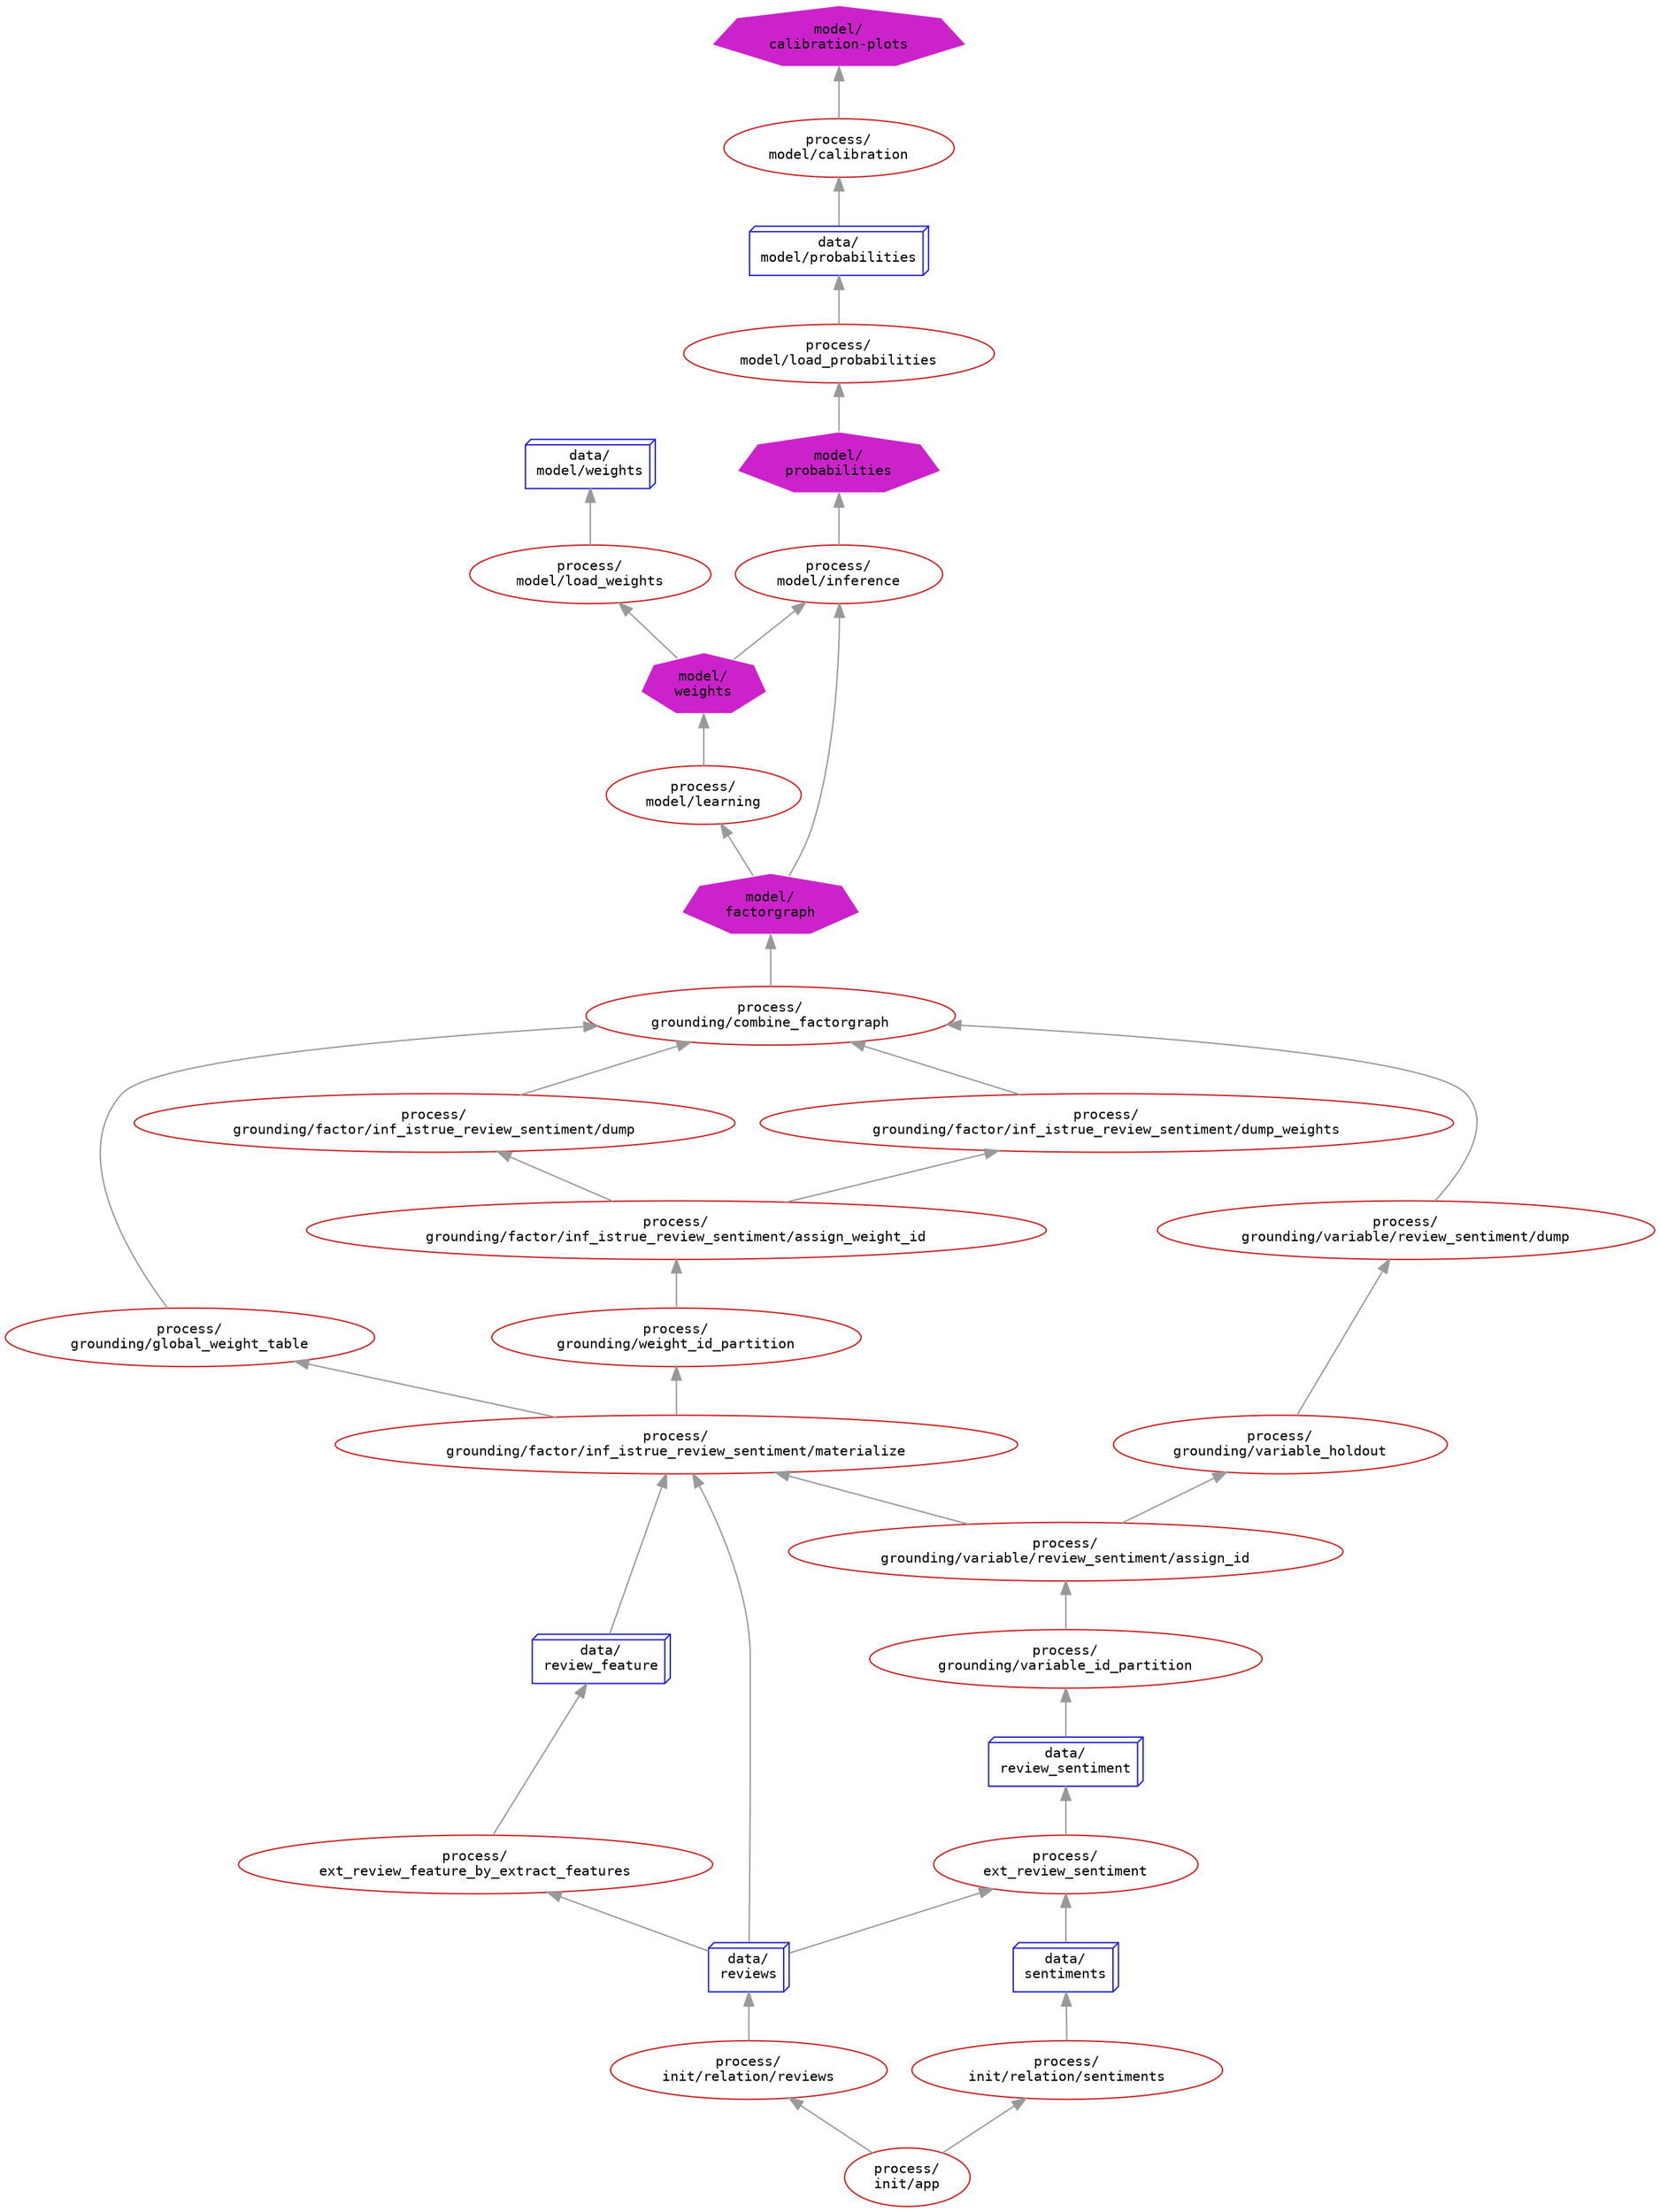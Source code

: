 
digraph "movie-review data flow" {
    graph[rankdir=BT  # bottom-to-top drawing (or RL/right-to-left may also make sense)
    ];
    node [shape=box
         ,style=dotted
         ,fontsize=10
         ,fontname="Ubuntu Mono,Envy Code R,Oxygen Mono,Consolas,Menlo,Monaco,Andale Mono"
    ];
    edge [color="#999999"];


"process/
init/app" [shape=ellipse  color="#cc2222" style=solid];

"process/
init/relation/reviews" [shape=ellipse  color="#cc2222" style=solid];

"process/
init/app" -> "process/
init/relation/reviews" [
label=""

];

"process/
init/relation/sentiments" [shape=ellipse  color="#cc2222" style=solid];

"process/
init/app" -> "process/
init/relation/sentiments" [
label=""

];

"process/
ext_review_feature_by_extract_features" [shape=ellipse  color="#cc2222" style=solid];

"data/
reviews" -> "process/
ext_review_feature_by_extract_features" [
label=""

];

"process/
ext_review_sentiment" [shape=ellipse  color="#cc2222" style=solid];

"data/
reviews" -> "process/
ext_review_sentiment" [
label=""

];

"data/
sentiments" -> "process/
ext_review_sentiment" [
label=""

];

"process/
grounding/variable_id_partition" [shape=ellipse  color="#cc2222" style=solid];

"data/
review_sentiment" -> "process/
grounding/variable_id_partition" [
label=""

];

"process/
grounding/variable/review_sentiment/assign_id" [shape=ellipse  color="#cc2222" style=solid];

"process/
grounding/variable_id_partition" -> "process/
grounding/variable/review_sentiment/assign_id" [
label=""

];

"process/
grounding/variable_holdout" [shape=ellipse  color="#cc2222" style=solid];

"process/
grounding/variable/review_sentiment/assign_id" -> "process/
grounding/variable_holdout" [
label=""

];

"process/
grounding/variable/review_sentiment/dump" [shape=ellipse  color="#cc2222" style=solid];

"process/
grounding/variable_holdout" -> "process/
grounding/variable/review_sentiment/dump" [
label=""

];

"process/
grounding/factor/inf_istrue_review_sentiment/materialize" [shape=ellipse  color="#cc2222" style=solid];

"data/
review_feature" -> "process/
grounding/factor/inf_istrue_review_sentiment/materialize" [
label=""

];

"data/
reviews" -> "process/
grounding/factor/inf_istrue_review_sentiment/materialize" [
label=""

];

"process/
grounding/variable/review_sentiment/assign_id" -> "process/
grounding/factor/inf_istrue_review_sentiment/materialize" [
label=""

];

"process/
grounding/weight_id_partition" [shape=ellipse  color="#cc2222" style=solid];

"process/
grounding/factor/inf_istrue_review_sentiment/materialize" -> "process/
grounding/weight_id_partition" [
label=""

];

"process/
grounding/global_weight_table" [shape=ellipse  color="#cc2222" style=solid];

"process/
grounding/factor/inf_istrue_review_sentiment/materialize" -> "process/
grounding/global_weight_table" [
label=""

];

"process/
grounding/factor/inf_istrue_review_sentiment/assign_weight_id" [shape=ellipse  color="#cc2222" style=solid];

"process/
grounding/weight_id_partition" -> "process/
grounding/factor/inf_istrue_review_sentiment/assign_weight_id" [
label=""

];

"process/
grounding/factor/inf_istrue_review_sentiment/dump" [shape=ellipse  color="#cc2222" style=solid];

"process/
grounding/factor/inf_istrue_review_sentiment/assign_weight_id" -> "process/
grounding/factor/inf_istrue_review_sentiment/dump" [
label=""

];

"process/
grounding/factor/inf_istrue_review_sentiment/dump_weights" [shape=ellipse  color="#cc2222" style=solid];

"process/
grounding/factor/inf_istrue_review_sentiment/assign_weight_id" -> "process/
grounding/factor/inf_istrue_review_sentiment/dump_weights" [
label=""

];

"process/
grounding/combine_factorgraph" [shape=ellipse  color="#cc2222" style=solid];

"process/
grounding/factor/inf_istrue_review_sentiment/dump" -> "process/
grounding/combine_factorgraph" [
label=""

];

"process/
grounding/factor/inf_istrue_review_sentiment/dump_weights" -> "process/
grounding/combine_factorgraph" [
label=""

];

"process/
grounding/global_weight_table" -> "process/
grounding/combine_factorgraph" [
label=""

];

"process/
grounding/variable/review_sentiment/dump" -> "process/
grounding/combine_factorgraph" [
label=""

];

"process/
model/learning" [shape=ellipse  color="#cc2222" style=solid];

"model/
factorgraph" -> "process/
model/learning" [
label=""

];

"process/
model/inference" [shape=ellipse  color="#cc2222" style=solid];

"model/
factorgraph" -> "process/
model/inference" [
label=""

];

"model/
weights" -> "process/
model/inference" [
label=""

];

"process/
model/load_weights" [shape=ellipse  color="#cc2222" style=solid];

"model/
weights" -> "process/
model/load_weights" [
label=""

];

"process/
model/load_probabilities" [shape=ellipse  color="#cc2222" style=solid];

"model/
probabilities" -> "process/
model/load_probabilities" [
label=""

];

"process/
model/calibration" [shape=ellipse  color="#cc2222" style=solid];

"data/
model/probabilities" -> "process/
model/calibration" [
label=""

];

"data/
model/probabilities" [shape=box3d    color="#2222cc" style=solid];

"process/
model/load_probabilities" -> "data/
model/probabilities" [
label=""

];

"data/
model/weights" [shape=box3d    color="#2222cc" style=solid];

"process/
model/load_weights" -> "data/
model/weights" [
label=""

];

"data/
review_feature" [shape=box3d    color="#2222cc" style=solid];

"process/
ext_review_feature_by_extract_features" -> "data/
review_feature" [
label=""

];

"data/
review_sentiment" [shape=box3d    color="#2222cc" style=solid];

"process/
ext_review_sentiment" -> "data/
review_sentiment" [
label=""

];

"data/
reviews" [shape=box3d    color="#2222cc" style=solid];

"process/
init/relation/reviews" -> "data/
reviews" [
label=""

];

"data/
sentiments" [shape=box3d    color="#2222cc" style=solid];

"process/
init/relation/sentiments" -> "data/
sentiments" [
label=""

];

"model/
calibration-plots" [shape=septagon color="#ffffff" style=filled fillcolor="#cc22cc"];

"process/
model/calibration" -> "model/
calibration-plots" [
label=""

];

"model/
factorgraph" [shape=septagon color="#ffffff" style=filled fillcolor="#cc22cc"];

"process/
grounding/combine_factorgraph" -> "model/
factorgraph" [
label=""

];

"model/
probabilities" [shape=septagon color="#ffffff" style=filled fillcolor="#cc22cc"];

"process/
model/inference" -> "model/
probabilities" [
label=""

];

"model/
weights" [shape=septagon color="#ffffff" style=filled fillcolor="#cc22cc"];

"process/
model/learning" -> "model/
weights" [
label=""

];


}


